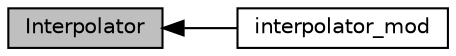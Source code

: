 digraph "Interpolator"
{
  edge [fontname="Helvetica",fontsize="10",labelfontname="Helvetica",labelfontsize="10"];
  node [fontname="Helvetica",fontsize="10",shape=box];
  rankdir=LR;
  Node1 [label="Interpolator",height=0.2,width=0.4,color="black", fillcolor="grey75", style="filled", fontcolor="black",tooltip="Modules and associated files in the interpolator directory."];
  Node2 [label="interpolator_mod",height=0.2,width=0.4,color="black", fillcolor="white", style="filled",URL="$group__interpolator__mod.html",tooltip="A module to interpolate climatology data to model the grid."];
  Node1->Node2 [shape=plaintext, dir="back", style="solid"];
}
